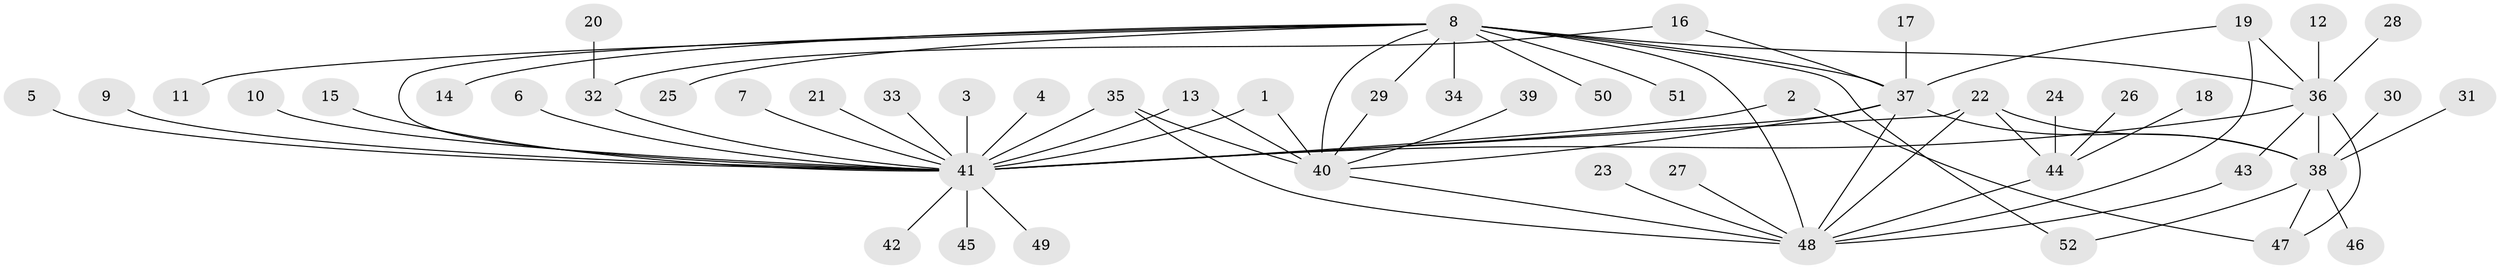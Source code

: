// original degree distribution, {14: 0.009708737864077669, 5: 0.019417475728155338, 10: 0.02912621359223301, 4: 0.04854368932038835, 26: 0.009708737864077669, 1: 0.6019417475728155, 7: 0.009708737864077669, 9: 0.009708737864077669, 2: 0.13592233009708737, 3: 0.0970873786407767, 6: 0.019417475728155338, 8: 0.009708737864077669}
// Generated by graph-tools (version 1.1) at 2025/25/03/09/25 03:25:55]
// undirected, 52 vertices, 72 edges
graph export_dot {
graph [start="1"]
  node [color=gray90,style=filled];
  1;
  2;
  3;
  4;
  5;
  6;
  7;
  8;
  9;
  10;
  11;
  12;
  13;
  14;
  15;
  16;
  17;
  18;
  19;
  20;
  21;
  22;
  23;
  24;
  25;
  26;
  27;
  28;
  29;
  30;
  31;
  32;
  33;
  34;
  35;
  36;
  37;
  38;
  39;
  40;
  41;
  42;
  43;
  44;
  45;
  46;
  47;
  48;
  49;
  50;
  51;
  52;
  1 -- 40 [weight=1.0];
  1 -- 41 [weight=1.0];
  2 -- 41 [weight=1.0];
  2 -- 47 [weight=1.0];
  3 -- 41 [weight=1.0];
  4 -- 41 [weight=1.0];
  5 -- 41 [weight=1.0];
  6 -- 41 [weight=1.0];
  7 -- 41 [weight=1.0];
  8 -- 11 [weight=1.0];
  8 -- 14 [weight=1.0];
  8 -- 25 [weight=1.0];
  8 -- 29 [weight=1.0];
  8 -- 34 [weight=1.0];
  8 -- 36 [weight=2.0];
  8 -- 37 [weight=1.0];
  8 -- 40 [weight=2.0];
  8 -- 41 [weight=1.0];
  8 -- 48 [weight=1.0];
  8 -- 50 [weight=1.0];
  8 -- 51 [weight=1.0];
  8 -- 52 [weight=1.0];
  9 -- 41 [weight=1.0];
  10 -- 41 [weight=1.0];
  12 -- 36 [weight=1.0];
  13 -- 40 [weight=1.0];
  13 -- 41 [weight=1.0];
  15 -- 41 [weight=1.0];
  16 -- 32 [weight=1.0];
  16 -- 37 [weight=1.0];
  17 -- 37 [weight=1.0];
  18 -- 44 [weight=1.0];
  19 -- 36 [weight=1.0];
  19 -- 37 [weight=1.0];
  19 -- 48 [weight=1.0];
  20 -- 32 [weight=1.0];
  21 -- 41 [weight=1.0];
  22 -- 38 [weight=1.0];
  22 -- 41 [weight=1.0];
  22 -- 44 [weight=1.0];
  22 -- 48 [weight=1.0];
  23 -- 48 [weight=1.0];
  24 -- 44 [weight=1.0];
  26 -- 44 [weight=1.0];
  27 -- 48 [weight=1.0];
  28 -- 36 [weight=1.0];
  29 -- 40 [weight=1.0];
  30 -- 38 [weight=1.0];
  31 -- 38 [weight=1.0];
  32 -- 41 [weight=1.0];
  33 -- 41 [weight=1.0];
  35 -- 40 [weight=1.0];
  35 -- 41 [weight=2.0];
  35 -- 48 [weight=1.0];
  36 -- 38 [weight=1.0];
  36 -- 41 [weight=2.0];
  36 -- 43 [weight=1.0];
  36 -- 47 [weight=1.0];
  37 -- 38 [weight=1.0];
  37 -- 40 [weight=1.0];
  37 -- 41 [weight=1.0];
  37 -- 48 [weight=1.0];
  38 -- 46 [weight=1.0];
  38 -- 47 [weight=1.0];
  38 -- 52 [weight=1.0];
  39 -- 40 [weight=1.0];
  40 -- 48 [weight=1.0];
  41 -- 42 [weight=1.0];
  41 -- 45 [weight=1.0];
  41 -- 49 [weight=1.0];
  43 -- 48 [weight=1.0];
  44 -- 48 [weight=1.0];
}
